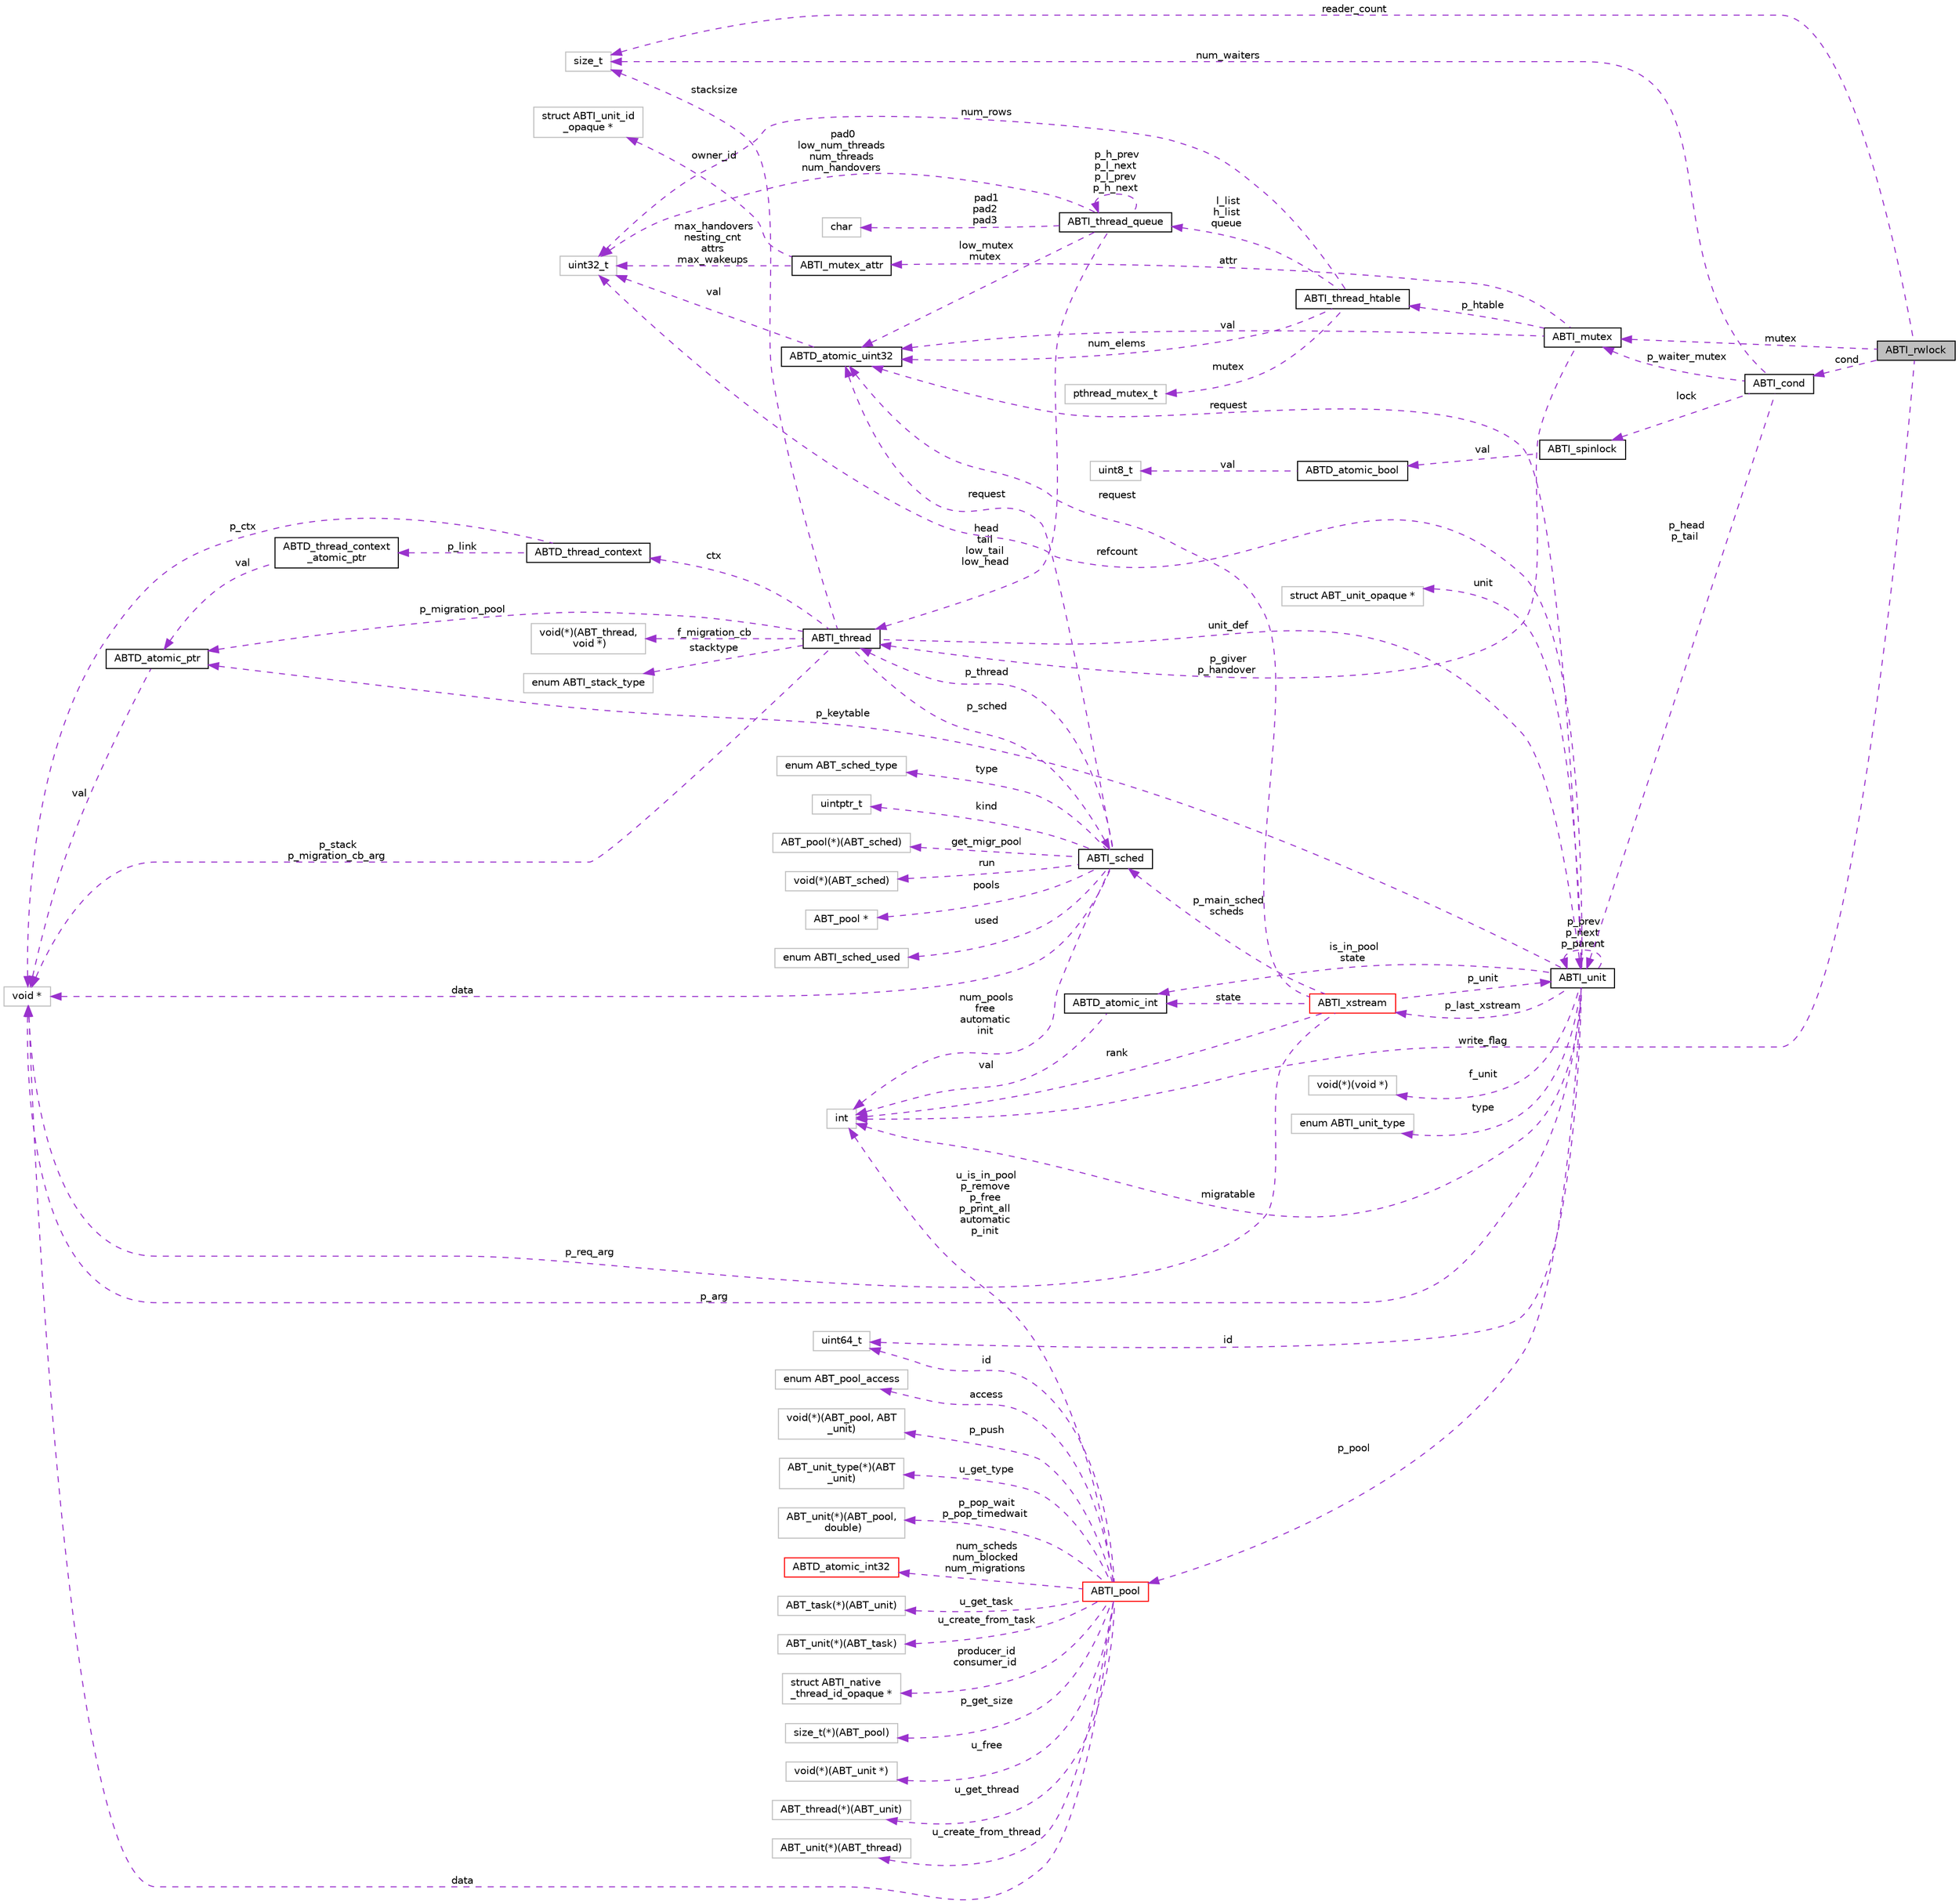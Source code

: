 digraph "ABTI_rwlock"
{
  edge [fontname="Helvetica",fontsize="10",labelfontname="Helvetica",labelfontsize="10"];
  node [fontname="Helvetica",fontsize="10",shape=record];
  rankdir="LR";
  Node1 [label="ABTI_rwlock",height=0.2,width=0.4,color="black", fillcolor="grey75", style="filled" fontcolor="black"];
  Node2 -> Node1 [dir="back",color="darkorchid3",fontsize="10",style="dashed",label=" mutex" ,fontname="Helvetica"];
  Node2 [label="ABTI_mutex",height=0.2,width=0.4,color="black", fillcolor="white", style="filled",URL="$d5/d57/structABTI__mutex.html"];
  Node3 -> Node2 [dir="back",color="darkorchid3",fontsize="10",style="dashed",label=" p_giver\np_handover" ,fontname="Helvetica"];
  Node3 [label="ABTI_thread",height=0.2,width=0.4,color="black", fillcolor="white", style="filled",URL="$d3/d55/structABTI__thread.html"];
  Node4 -> Node3 [dir="back",color="darkorchid3",fontsize="10",style="dashed",label=" p_sched" ,fontname="Helvetica"];
  Node4 [label="ABTI_sched",height=0.2,width=0.4,color="black", fillcolor="white", style="filled",URL="$d0/dd5/structABTI__sched.html"];
  Node3 -> Node4 [dir="back",color="darkorchid3",fontsize="10",style="dashed",label=" p_thread" ,fontname="Helvetica"];
  Node5 -> Node4 [dir="back",color="darkorchid3",fontsize="10",style="dashed",label=" get_migr_pool" ,fontname="Helvetica"];
  Node5 [label="ABT_pool(*)(ABT_sched)",height=0.2,width=0.4,color="grey75", fillcolor="white", style="filled"];
  Node6 -> Node4 [dir="back",color="darkorchid3",fontsize="10",style="dashed",label=" num_pools\nfree\nautomatic\ninit" ,fontname="Helvetica"];
  Node6 [label="int",height=0.2,width=0.4,color="grey75", fillcolor="white", style="filled"];
  Node7 -> Node4 [dir="back",color="darkorchid3",fontsize="10",style="dashed",label=" run" ,fontname="Helvetica"];
  Node7 [label="void(*)(ABT_sched)",height=0.2,width=0.4,color="grey75", fillcolor="white", style="filled"];
  Node8 -> Node4 [dir="back",color="darkorchid3",fontsize="10",style="dashed",label=" pools" ,fontname="Helvetica"];
  Node8 [label="ABT_pool *",height=0.2,width=0.4,color="grey75", fillcolor="white", style="filled"];
  Node9 -> Node4 [dir="back",color="darkorchid3",fontsize="10",style="dashed",label=" request" ,fontname="Helvetica"];
  Node9 [label="ABTD_atomic_uint32",height=0.2,width=0.4,color="black", fillcolor="white", style="filled",URL="$db/df7/structABTD__atomic__uint32.html"];
  Node10 -> Node9 [dir="back",color="darkorchid3",fontsize="10",style="dashed",label=" val" ,fontname="Helvetica"];
  Node10 [label="uint32_t",height=0.2,width=0.4,color="grey75", fillcolor="white", style="filled"];
  Node11 -> Node4 [dir="back",color="darkorchid3",fontsize="10",style="dashed",label=" used" ,fontname="Helvetica"];
  Node11 [label="enum ABTI_sched_used",height=0.2,width=0.4,color="grey75", fillcolor="white", style="filled"];
  Node12 -> Node4 [dir="back",color="darkorchid3",fontsize="10",style="dashed",label=" data" ,fontname="Helvetica"];
  Node12 [label="void *",height=0.2,width=0.4,color="grey75", fillcolor="white", style="filled"];
  Node13 -> Node4 [dir="back",color="darkorchid3",fontsize="10",style="dashed",label=" type" ,fontname="Helvetica"];
  Node13 [label="enum ABT_sched_type",height=0.2,width=0.4,color="grey75", fillcolor="white", style="filled"];
  Node14 -> Node4 [dir="back",color="darkorchid3",fontsize="10",style="dashed",label=" kind" ,fontname="Helvetica"];
  Node14 [label="uintptr_t",height=0.2,width=0.4,color="grey75", fillcolor="white", style="filled"];
  Node15 -> Node3 [dir="back",color="darkorchid3",fontsize="10",style="dashed",label=" stacksize" ,fontname="Helvetica"];
  Node15 [label="size_t",height=0.2,width=0.4,color="grey75", fillcolor="white", style="filled"];
  Node16 -> Node3 [dir="back",color="darkorchid3",fontsize="10",style="dashed",label=" ctx" ,fontname="Helvetica"];
  Node16 [label="ABTD_thread_context",height=0.2,width=0.4,color="black", fillcolor="white", style="filled",URL="$d5/de4/structABTD__thread__context.html"];
  Node17 -> Node16 [dir="back",color="darkorchid3",fontsize="10",style="dashed",label=" p_link" ,fontname="Helvetica"];
  Node17 [label="ABTD_thread_context\l_atomic_ptr",height=0.2,width=0.4,color="black", fillcolor="white", style="filled",URL="$dd/dc0/structABTD__thread__context__atomic__ptr.html"];
  Node18 -> Node17 [dir="back",color="darkorchid3",fontsize="10",style="dashed",label=" val" ,fontname="Helvetica"];
  Node18 [label="ABTD_atomic_ptr",height=0.2,width=0.4,color="black", fillcolor="white", style="filled",URL="$df/d5b/structABTD__atomic__ptr.html"];
  Node12 -> Node18 [dir="back",color="darkorchid3",fontsize="10",style="dashed",label=" val" ,fontname="Helvetica"];
  Node12 -> Node16 [dir="back",color="darkorchid3",fontsize="10",style="dashed",label=" p_ctx" ,fontname="Helvetica"];
  Node18 -> Node3 [dir="back",color="darkorchid3",fontsize="10",style="dashed",label=" p_migration_pool" ,fontname="Helvetica"];
  Node19 -> Node3 [dir="back",color="darkorchid3",fontsize="10",style="dashed",label=" stacktype" ,fontname="Helvetica"];
  Node19 [label="enum ABTI_stack_type",height=0.2,width=0.4,color="grey75", fillcolor="white", style="filled"];
  Node20 -> Node3 [dir="back",color="darkorchid3",fontsize="10",style="dashed",label=" f_migration_cb" ,fontname="Helvetica"];
  Node20 [label="void(*)(ABT_thread,\l void *)",height=0.2,width=0.4,color="grey75", fillcolor="white", style="filled"];
  Node12 -> Node3 [dir="back",color="darkorchid3",fontsize="10",style="dashed",label=" p_stack\np_migration_cb_arg" ,fontname="Helvetica"];
  Node21 -> Node3 [dir="back",color="darkorchid3",fontsize="10",style="dashed",label=" unit_def" ,fontname="Helvetica"];
  Node21 [label="ABTI_unit",height=0.2,width=0.4,color="black", fillcolor="white", style="filled",URL="$dc/d58/structABTI__unit.html"];
  Node22 -> Node21 [dir="back",color="darkorchid3",fontsize="10",style="dashed",label=" f_unit" ,fontname="Helvetica"];
  Node22 [label="void(*)(void *)",height=0.2,width=0.4,color="grey75", fillcolor="white", style="filled"];
  Node23 -> Node21 [dir="back",color="darkorchid3",fontsize="10",style="dashed",label=" id" ,fontname="Helvetica"];
  Node23 [label="uint64_t",height=0.2,width=0.4,color="grey75", fillcolor="white", style="filled"];
  Node24 -> Node21 [dir="back",color="darkorchid3",fontsize="10",style="dashed",label=" p_pool" ,fontname="Helvetica"];
  Node24 [label="ABTI_pool",height=0.2,width=0.4,color="red", fillcolor="white", style="filled",URL="$df/d65/structABTI__pool.html"];
  Node25 -> Node24 [dir="back",color="darkorchid3",fontsize="10",style="dashed",label=" p_get_size" ,fontname="Helvetica"];
  Node25 [label="size_t(*)(ABT_pool)",height=0.2,width=0.4,color="grey75", fillcolor="white", style="filled"];
  Node26 -> Node24 [dir="back",color="darkorchid3",fontsize="10",style="dashed",label=" u_free" ,fontname="Helvetica"];
  Node26 [label="void(*)(ABT_unit *)",height=0.2,width=0.4,color="grey75", fillcolor="white", style="filled"];
  Node27 -> Node24 [dir="back",color="darkorchid3",fontsize="10",style="dashed",label=" u_get_thread" ,fontname="Helvetica"];
  Node27 [label="ABT_thread(*)(ABT_unit)",height=0.2,width=0.4,color="grey75", fillcolor="white", style="filled"];
  Node28 -> Node24 [dir="back",color="darkorchid3",fontsize="10",style="dashed",label=" u_create_from_thread" ,fontname="Helvetica"];
  Node28 [label="ABT_unit(*)(ABT_thread)",height=0.2,width=0.4,color="grey75", fillcolor="white", style="filled"];
  Node23 -> Node24 [dir="back",color="darkorchid3",fontsize="10",style="dashed",label=" id" ,fontname="Helvetica"];
  Node29 -> Node24 [dir="back",color="darkorchid3",fontsize="10",style="dashed",label=" access" ,fontname="Helvetica"];
  Node29 [label="enum ABT_pool_access",height=0.2,width=0.4,color="grey75", fillcolor="white", style="filled"];
  Node30 -> Node24 [dir="back",color="darkorchid3",fontsize="10",style="dashed",label=" p_push" ,fontname="Helvetica"];
  Node30 [label="void(*)(ABT_pool, ABT\l_unit)",height=0.2,width=0.4,color="grey75", fillcolor="white", style="filled"];
  Node31 -> Node24 [dir="back",color="darkorchid3",fontsize="10",style="dashed",label=" u_get_type" ,fontname="Helvetica"];
  Node31 [label="ABT_unit_type(*)(ABT\l_unit)",height=0.2,width=0.4,color="grey75", fillcolor="white", style="filled"];
  Node32 -> Node24 [dir="back",color="darkorchid3",fontsize="10",style="dashed",label=" p_pop_wait\np_pop_timedwait" ,fontname="Helvetica"];
  Node32 [label="ABT_unit(*)(ABT_pool,\l double)",height=0.2,width=0.4,color="grey75", fillcolor="white", style="filled"];
  Node6 -> Node24 [dir="back",color="darkorchid3",fontsize="10",style="dashed",label=" u_is_in_pool\np_remove\np_free\np_print_all\nautomatic\np_init" ,fontname="Helvetica"];
  Node33 -> Node24 [dir="back",color="darkorchid3",fontsize="10",style="dashed",label=" num_scheds\nnum_blocked\nnum_migrations" ,fontname="Helvetica"];
  Node33 [label="ABTD_atomic_int32",height=0.2,width=0.4,color="red", fillcolor="white", style="filled",URL="$db/d9a/structABTD__atomic__int32.html"];
  Node34 -> Node24 [dir="back",color="darkorchid3",fontsize="10",style="dashed",label=" u_get_task" ,fontname="Helvetica"];
  Node34 [label="ABT_task(*)(ABT_unit)",height=0.2,width=0.4,color="grey75", fillcolor="white", style="filled"];
  Node35 -> Node24 [dir="back",color="darkorchid3",fontsize="10",style="dashed",label=" u_create_from_task" ,fontname="Helvetica"];
  Node35 [label="ABT_unit(*)(ABT_task)",height=0.2,width=0.4,color="grey75", fillcolor="white", style="filled"];
  Node36 -> Node24 [dir="back",color="darkorchid3",fontsize="10",style="dashed",label=" producer_id\nconsumer_id" ,fontname="Helvetica"];
  Node36 [label="struct ABTI_native\l_thread_id_opaque *",height=0.2,width=0.4,color="grey75", fillcolor="white", style="filled"];
  Node12 -> Node24 [dir="back",color="darkorchid3",fontsize="10",style="dashed",label=" data" ,fontname="Helvetica"];
  Node37 -> Node21 [dir="back",color="darkorchid3",fontsize="10",style="dashed",label=" p_last_xstream" ,fontname="Helvetica"];
  Node37 [label="ABTI_xstream",height=0.2,width=0.4,color="red", fillcolor="white", style="filled",URL="$dc/d3f/structABTI__xstream.html"];
  Node4 -> Node37 [dir="back",color="darkorchid3",fontsize="10",style="dashed",label=" p_main_sched\nscheds" ,fontname="Helvetica"];
  Node38 -> Node37 [dir="back",color="darkorchid3",fontsize="10",style="dashed",label=" state" ,fontname="Helvetica"];
  Node38 [label="ABTD_atomic_int",height=0.2,width=0.4,color="black", fillcolor="white", style="filled",URL="$d5/df5/structABTD__atomic__int.html"];
  Node6 -> Node38 [dir="back",color="darkorchid3",fontsize="10",style="dashed",label=" val" ,fontname="Helvetica"];
  Node6 -> Node37 [dir="back",color="darkorchid3",fontsize="10",style="dashed",label=" rank" ,fontname="Helvetica"];
  Node9 -> Node37 [dir="back",color="darkorchid3",fontsize="10",style="dashed",label=" request" ,fontname="Helvetica"];
  Node12 -> Node37 [dir="back",color="darkorchid3",fontsize="10",style="dashed",label=" p_req_arg" ,fontname="Helvetica"];
  Node21 -> Node37 [dir="back",color="darkorchid3",fontsize="10",style="dashed",label=" p_unit" ,fontname="Helvetica"];
  Node10 -> Node21 [dir="back",color="darkorchid3",fontsize="10",style="dashed",label=" refcount" ,fontname="Helvetica"];
  Node6 -> Node21 [dir="back",color="darkorchid3",fontsize="10",style="dashed",label=" migratable" ,fontname="Helvetica"];
  Node38 -> Node21 [dir="back",color="darkorchid3",fontsize="10",style="dashed",label=" is_in_pool\nstate" ,fontname="Helvetica"];
  Node18 -> Node21 [dir="back",color="darkorchid3",fontsize="10",style="dashed",label=" p_keytable" ,fontname="Helvetica"];
  Node9 -> Node21 [dir="back",color="darkorchid3",fontsize="10",style="dashed",label=" request" ,fontname="Helvetica"];
  Node39 -> Node21 [dir="back",color="darkorchid3",fontsize="10",style="dashed",label=" type" ,fontname="Helvetica"];
  Node39 [label="enum ABTI_unit_type",height=0.2,width=0.4,color="grey75", fillcolor="white", style="filled"];
  Node12 -> Node21 [dir="back",color="darkorchid3",fontsize="10",style="dashed",label=" p_arg" ,fontname="Helvetica"];
  Node40 -> Node21 [dir="back",color="darkorchid3",fontsize="10",style="dashed",label=" unit" ,fontname="Helvetica"];
  Node40 [label="struct ABT_unit_opaque *",height=0.2,width=0.4,color="grey75", fillcolor="white", style="filled"];
  Node21 -> Node21 [dir="back",color="darkorchid3",fontsize="10",style="dashed",label=" p_prev\np_next\np_parent" ,fontname="Helvetica"];
  Node41 -> Node2 [dir="back",color="darkorchid3",fontsize="10",style="dashed",label=" attr" ,fontname="Helvetica"];
  Node41 [label="ABTI_mutex_attr",height=0.2,width=0.4,color="black", fillcolor="white", style="filled",URL="$df/de7/structABTI__mutex__attr.html"];
  Node42 -> Node41 [dir="back",color="darkorchid3",fontsize="10",style="dashed",label=" owner_id" ,fontname="Helvetica"];
  Node42 [label="struct ABTI_unit_id\l_opaque *",height=0.2,width=0.4,color="grey75", fillcolor="white", style="filled"];
  Node10 -> Node41 [dir="back",color="darkorchid3",fontsize="10",style="dashed",label=" max_handovers\nnesting_cnt\nattrs\nmax_wakeups" ,fontname="Helvetica"];
  Node43 -> Node2 [dir="back",color="darkorchid3",fontsize="10",style="dashed",label=" p_htable" ,fontname="Helvetica"];
  Node43 [label="ABTI_thread_htable",height=0.2,width=0.4,color="black", fillcolor="white", style="filled",URL="$db/de5/structABTI__thread__htable.html"];
  Node44 -> Node43 [dir="back",color="darkorchid3",fontsize="10",style="dashed",label=" mutex" ,fontname="Helvetica"];
  Node44 [label="pthread_mutex_t",height=0.2,width=0.4,color="grey75", fillcolor="white", style="filled"];
  Node45 -> Node43 [dir="back",color="darkorchid3",fontsize="10",style="dashed",label=" l_list\nh_list\nqueue" ,fontname="Helvetica"];
  Node45 [label="ABTI_thread_queue",height=0.2,width=0.4,color="black", fillcolor="white", style="filled",URL="$d4/deb/structABTI__thread__queue.html"];
  Node3 -> Node45 [dir="back",color="darkorchid3",fontsize="10",style="dashed",label=" head\ntail\nlow_tail\nlow_head" ,fontname="Helvetica"];
  Node46 -> Node45 [dir="back",color="darkorchid3",fontsize="10",style="dashed",label=" pad1\npad2\npad3" ,fontname="Helvetica"];
  Node46 [label="char",height=0.2,width=0.4,color="grey75", fillcolor="white", style="filled"];
  Node45 -> Node45 [dir="back",color="darkorchid3",fontsize="10",style="dashed",label=" p_h_prev\np_l_next\np_l_prev\np_h_next" ,fontname="Helvetica"];
  Node10 -> Node45 [dir="back",color="darkorchid3",fontsize="10",style="dashed",label=" pad0\nlow_num_threads\nnum_threads\nnum_handovers" ,fontname="Helvetica"];
  Node9 -> Node45 [dir="back",color="darkorchid3",fontsize="10",style="dashed",label=" low_mutex\nmutex" ,fontname="Helvetica"];
  Node10 -> Node43 [dir="back",color="darkorchid3",fontsize="10",style="dashed",label=" num_rows" ,fontname="Helvetica"];
  Node9 -> Node43 [dir="back",color="darkorchid3",fontsize="10",style="dashed",label=" num_elems" ,fontname="Helvetica"];
  Node9 -> Node2 [dir="back",color="darkorchid3",fontsize="10",style="dashed",label=" val" ,fontname="Helvetica"];
  Node47 -> Node1 [dir="back",color="darkorchid3",fontsize="10",style="dashed",label=" cond" ,fontname="Helvetica"];
  Node47 [label="ABTI_cond",height=0.2,width=0.4,color="black", fillcolor="white", style="filled",URL="$d6/d10/structABTI__cond.html"];
  Node2 -> Node47 [dir="back",color="darkorchid3",fontsize="10",style="dashed",label=" p_waiter_mutex" ,fontname="Helvetica"];
  Node48 -> Node47 [dir="back",color="darkorchid3",fontsize="10",style="dashed",label=" lock" ,fontname="Helvetica"];
  Node48 [label="ABTI_spinlock",height=0.2,width=0.4,color="black", fillcolor="white", style="filled",URL="$dc/d81/structABTI__spinlock.html"];
  Node49 -> Node48 [dir="back",color="darkorchid3",fontsize="10",style="dashed",label=" val" ,fontname="Helvetica"];
  Node49 [label="ABTD_atomic_bool",height=0.2,width=0.4,color="black", fillcolor="white", style="filled",URL="$df/d2c/structABTD__atomic__bool.html"];
  Node50 -> Node49 [dir="back",color="darkorchid3",fontsize="10",style="dashed",label=" val" ,fontname="Helvetica"];
  Node50 [label="uint8_t",height=0.2,width=0.4,color="grey75", fillcolor="white", style="filled"];
  Node15 -> Node47 [dir="back",color="darkorchid3",fontsize="10",style="dashed",label=" num_waiters" ,fontname="Helvetica"];
  Node21 -> Node47 [dir="back",color="darkorchid3",fontsize="10",style="dashed",label=" p_head\np_tail" ,fontname="Helvetica"];
  Node15 -> Node1 [dir="back",color="darkorchid3",fontsize="10",style="dashed",label=" reader_count" ,fontname="Helvetica"];
  Node6 -> Node1 [dir="back",color="darkorchid3",fontsize="10",style="dashed",label=" write_flag" ,fontname="Helvetica"];
}
